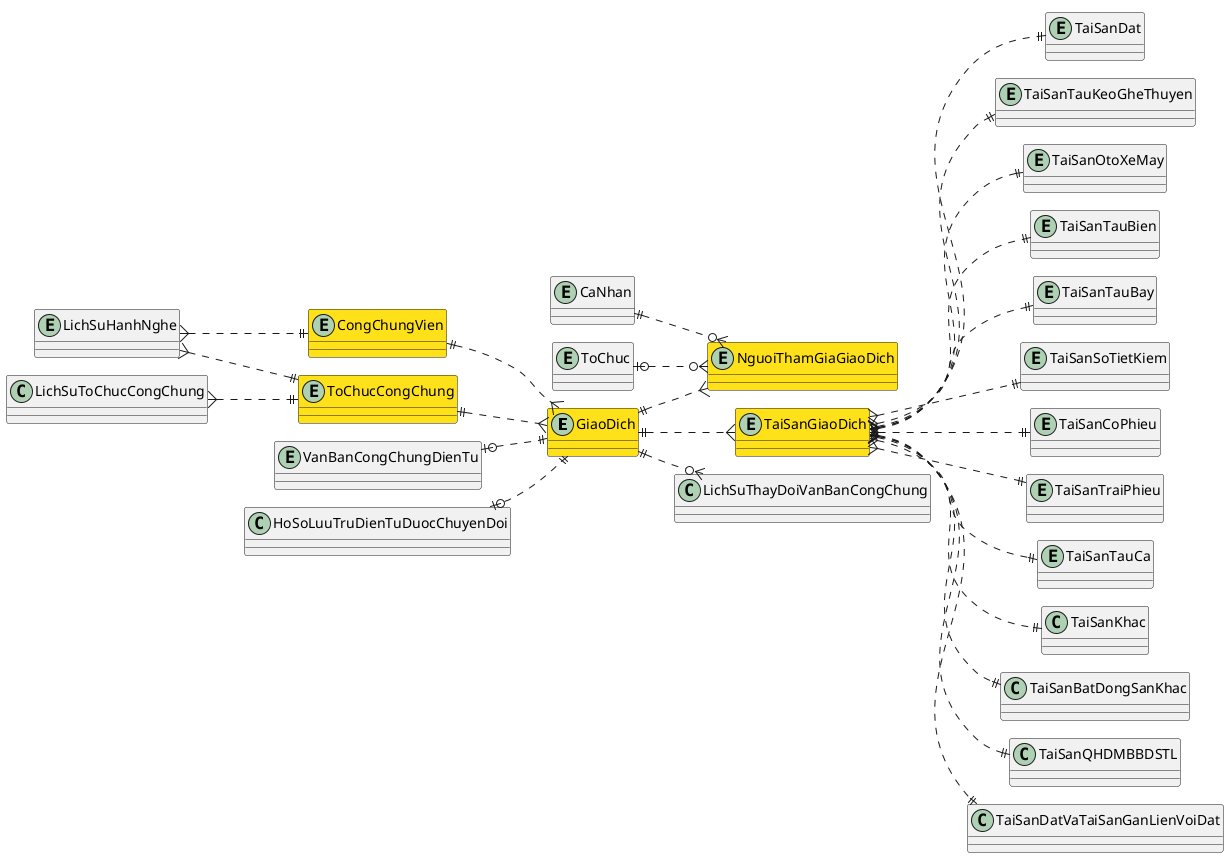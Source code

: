@startuml erd
!pragma layout smetana
left to right direction
entity GiaoDich #ffe119
entity CaNhan
entity ToChuc
entity NguoiThamGiaGiaoDich #ffe119
entity CongChungVien #ffe119
entity ToChucCongChung #ffe119
entity LichSuHanhNghe
entity VanBanCongChungDienTu
entity TaiSanDat
entity TaiSanTauKeoGheThuyen
entity TaiSanOtoXeMay
entity TaiSanTauBien
entity TaiSanTauBay
entity TaiSanSoTietKiem
entity TaiSanCoPhieu
entity TaiSanTraiPhieu
entity TaiSanTauCa 
entity TaiSanGiaoDich #ffe119

CaNhan  ||..o{ NguoiThamGiaGiaoDich
ToChuc  |o..o{ NguoiThamGiaGiaoDich 
GiaoDich ||..{ NguoiThamGiaGiaoDich 
GiaoDich ||..{ TaiSanGiaoDich
GiaoDich ||..o{ LichSuThayDoiVanBanCongChung

CongChungVien ||..{ GiaoDich
ToChucCongChung ||..{ GiaoDich
LichSuHanhNghe }..|| CongChungVien
LichSuHanhNghe }..|| ToChucCongChung
LichSuToChucCongChung }..|| ToChucCongChung

VanBanCongChungDienTu |o..|| GiaoDich
HoSoLuuTruDienTuDuocChuyenDoi |o..|| GiaoDich

TaiSanGiaoDich }..|| TaiSanDat
TaiSanGiaoDich }..|| TaiSanTauKeoGheThuyen
TaiSanGiaoDich }..|| TaiSanOtoXeMay
TaiSanGiaoDich }..|| TaiSanTauBien
TaiSanGiaoDich }..|| TaiSanTauBay
TaiSanGiaoDich }..|| TaiSanTauCa
TaiSanGiaoDich }..|| TaiSanSoTietKiem
TaiSanGiaoDich }..|| TaiSanCoPhieu
TaiSanGiaoDich }..|| TaiSanTraiPhieu
TaiSanGiaoDich }..|| TaiSanKhac
TaiSanGiaoDich }..|| TaiSanBatDongSanKhac
TaiSanGiaoDich }..|| TaiSanQHDMBBDSTL
TaiSanGiaoDich }..|| TaiSanDatVaTaiSanGanLienVoiDat


@enduml



